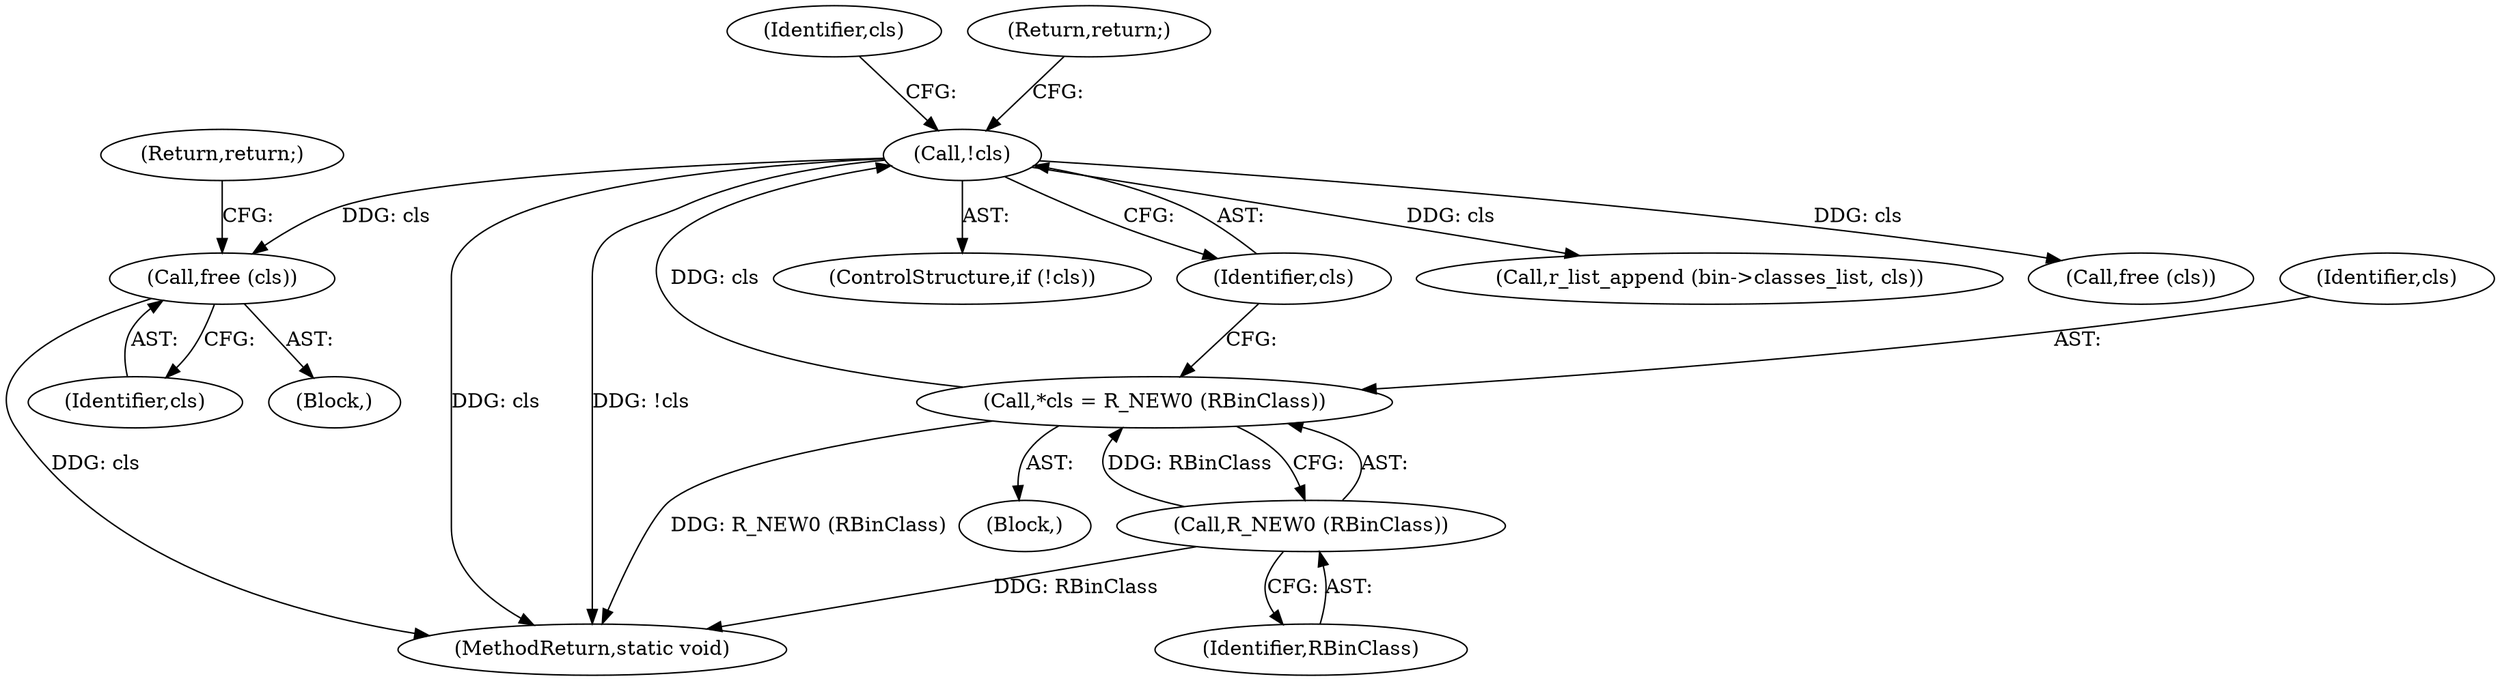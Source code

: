digraph "0_radare2_1ea23bd6040441a21fbcfba69dce9a01af03f989@API" {
"1000189" [label="(Call,free (cls))"];
"1000151" [label="(Call,!cls)"];
"1000146" [label="(Call,*cls = R_NEW0 (RBinClass))"];
"1000148" [label="(Call,R_NEW0 (RBinClass))"];
"1000108" [label="(Block,)"];
"1000191" [label="(Return,return;)"];
"1000597" [label="(MethodReturn,static void)"];
"1000151" [label="(Call,!cls)"];
"1000150" [label="(ControlStructure,if (!cls))"];
"1000157" [label="(Identifier,cls)"];
"1000210" [label="(Call,r_list_append (bin->classes_list, cls))"];
"1000148" [label="(Call,R_NEW0 (RBinClass))"];
"1000147" [label="(Identifier,cls)"];
"1000146" [label="(Call,*cls = R_NEW0 (RBinClass))"];
"1000207" [label="(Call,free (cls))"];
"1000190" [label="(Identifier,cls)"];
"1000189" [label="(Call,free (cls))"];
"1000152" [label="(Identifier,cls)"];
"1000149" [label="(Identifier,RBinClass)"];
"1000188" [label="(Block,)"];
"1000154" [label="(Return,return;)"];
"1000189" -> "1000188"  [label="AST: "];
"1000189" -> "1000190"  [label="CFG: "];
"1000190" -> "1000189"  [label="AST: "];
"1000191" -> "1000189"  [label="CFG: "];
"1000189" -> "1000597"  [label="DDG: cls"];
"1000151" -> "1000189"  [label="DDG: cls"];
"1000151" -> "1000150"  [label="AST: "];
"1000151" -> "1000152"  [label="CFG: "];
"1000152" -> "1000151"  [label="AST: "];
"1000154" -> "1000151"  [label="CFG: "];
"1000157" -> "1000151"  [label="CFG: "];
"1000151" -> "1000597"  [label="DDG: !cls"];
"1000151" -> "1000597"  [label="DDG: cls"];
"1000146" -> "1000151"  [label="DDG: cls"];
"1000151" -> "1000207"  [label="DDG: cls"];
"1000151" -> "1000210"  [label="DDG: cls"];
"1000146" -> "1000108"  [label="AST: "];
"1000146" -> "1000148"  [label="CFG: "];
"1000147" -> "1000146"  [label="AST: "];
"1000148" -> "1000146"  [label="AST: "];
"1000152" -> "1000146"  [label="CFG: "];
"1000146" -> "1000597"  [label="DDG: R_NEW0 (RBinClass)"];
"1000148" -> "1000146"  [label="DDG: RBinClass"];
"1000148" -> "1000149"  [label="CFG: "];
"1000149" -> "1000148"  [label="AST: "];
"1000148" -> "1000597"  [label="DDG: RBinClass"];
}
